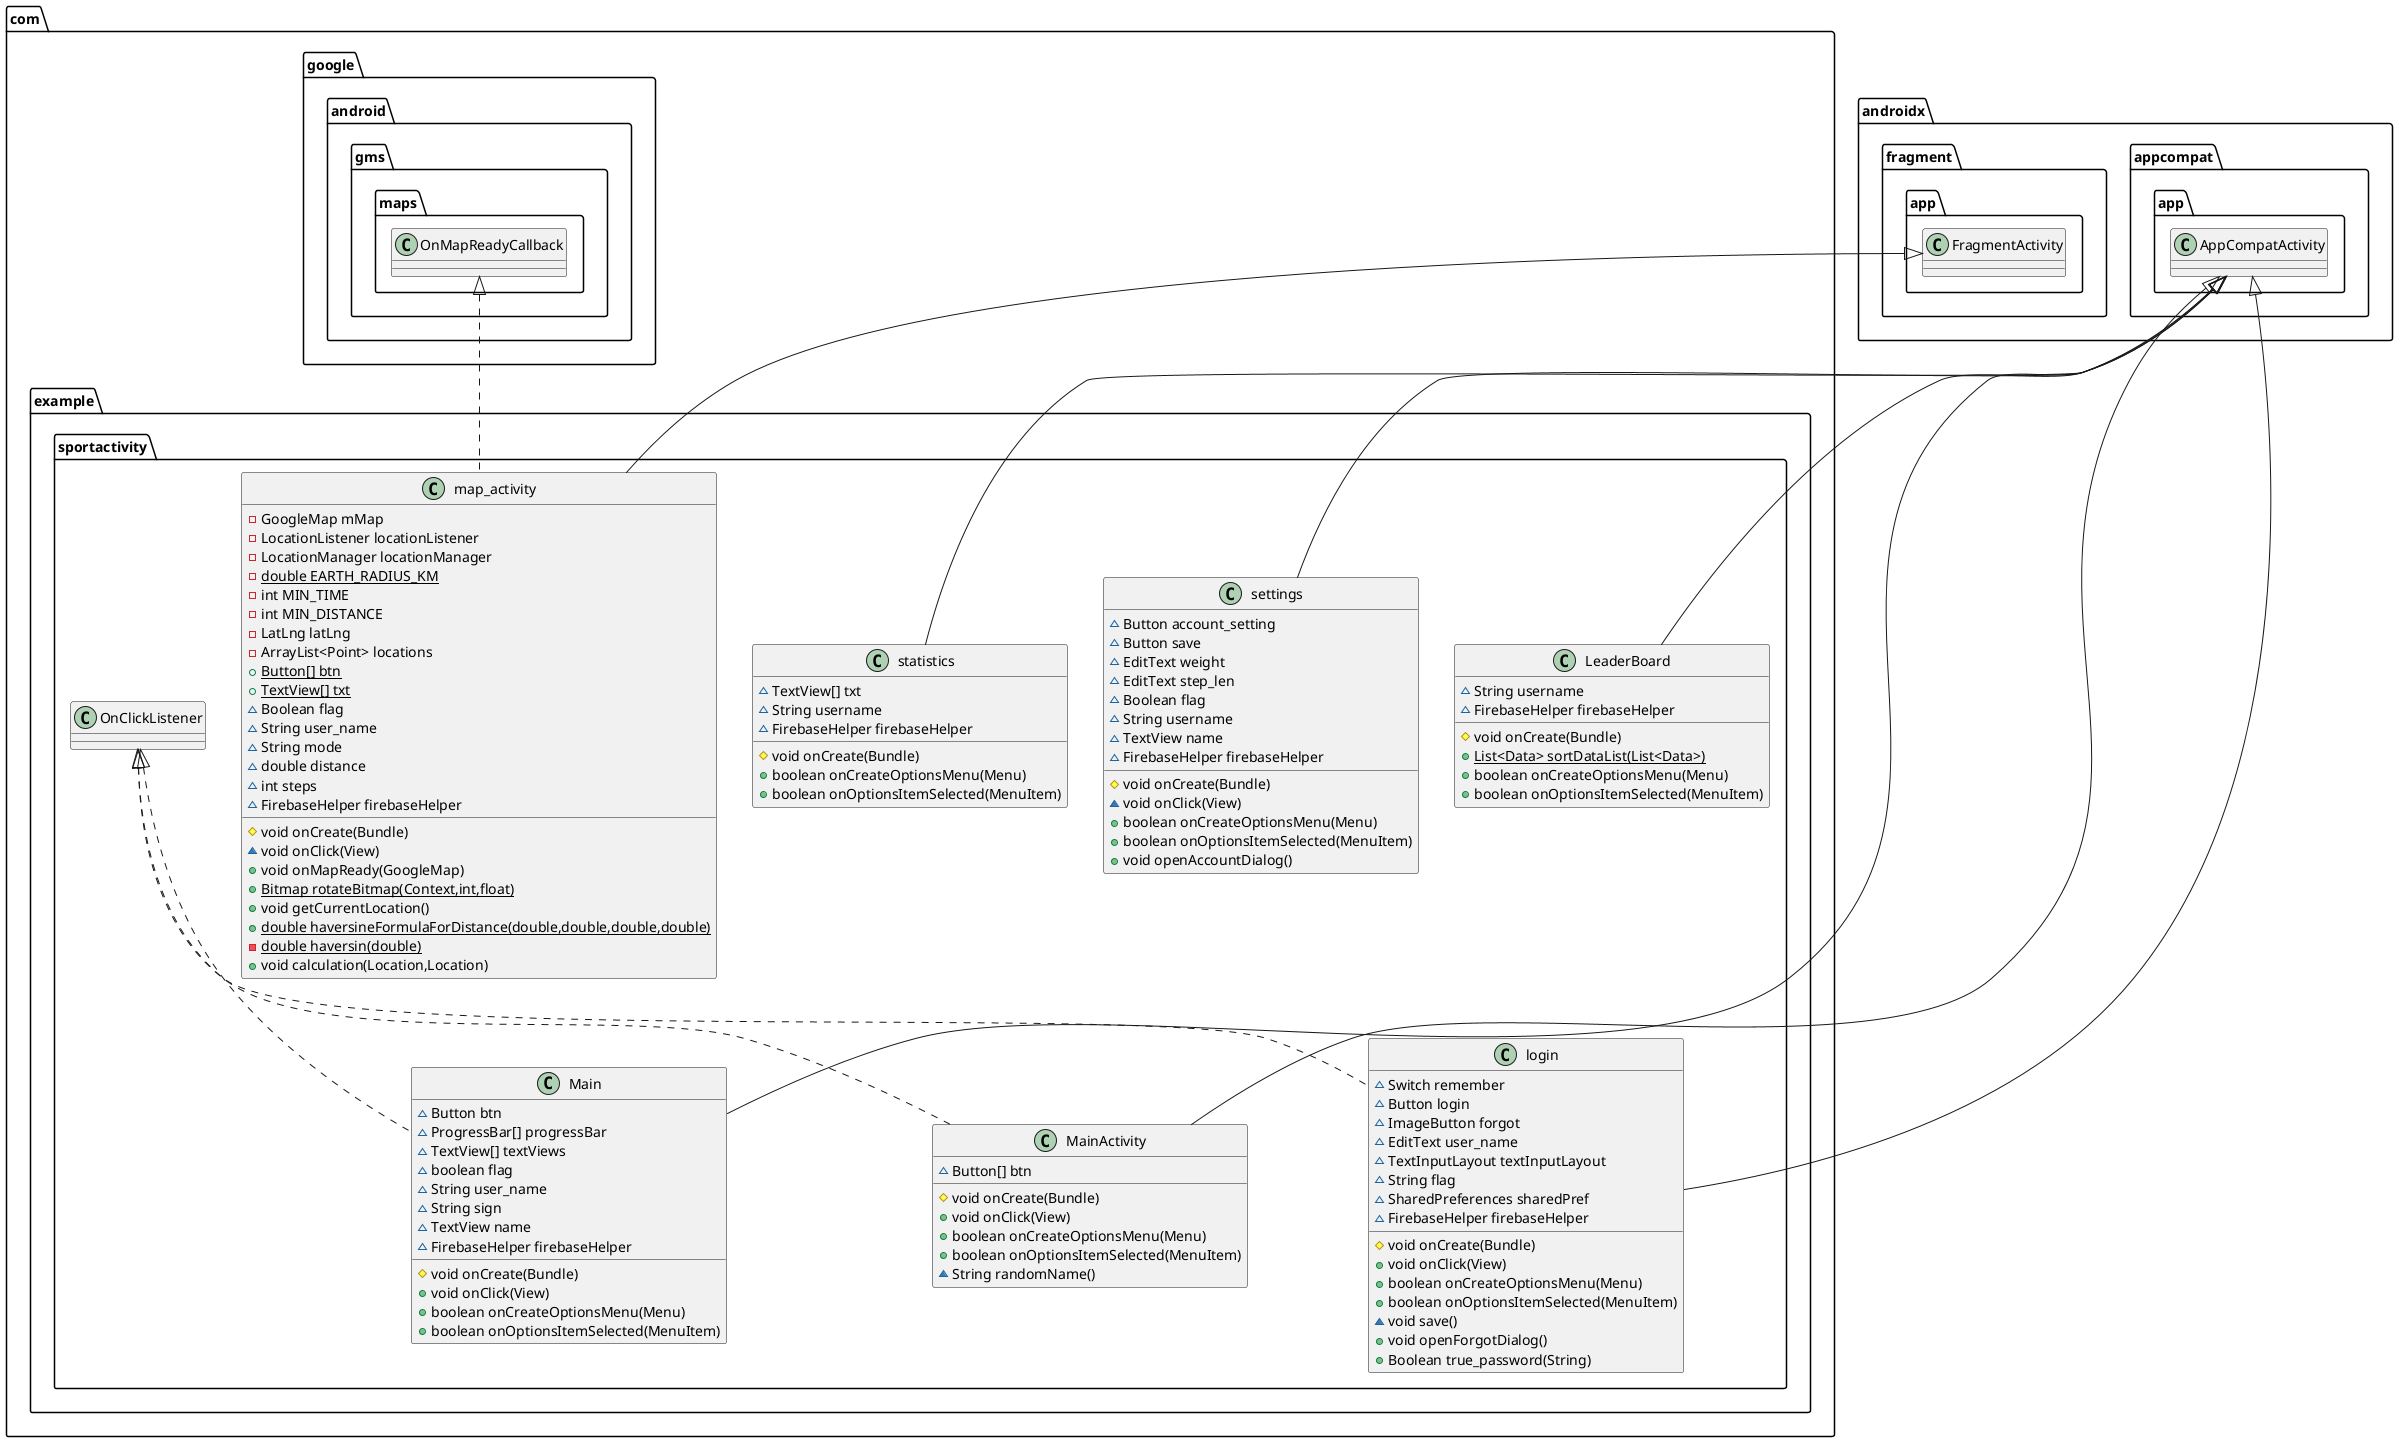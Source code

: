 @startuml
class com.example.sportactivity.login {
~ Switch remember
~ Button login
~ ImageButton forgot
~ EditText user_name
~ TextInputLayout textInputLayout
~ String flag
~ SharedPreferences sharedPref
~ FirebaseHelper firebaseHelper
# void onCreate(Bundle)
+ void onClick(View)
+ boolean onCreateOptionsMenu(Menu)
+ boolean onOptionsItemSelected(MenuItem)
~ void save()
+ void openForgotDialog()
+ Boolean true_password(String)
}
class com.example.sportactivity.Main {
~ Button btn
~ ProgressBar[] progressBar
~ TextView[] textViews
~ boolean flag
~ String user_name
~ String sign
~ TextView name
~ FirebaseHelper firebaseHelper
# void onCreate(Bundle)
+ void onClick(View)
+ boolean onCreateOptionsMenu(Menu)
+ boolean onOptionsItemSelected(MenuItem)
}
class com.example.sportactivity.map_activity {
- GoogleMap mMap
- LocationListener locationListener
- LocationManager locationManager
- {static} double EARTH_RADIUS_KM
- int MIN_TIME
- int MIN_DISTANCE
- LatLng latLng
- ArrayList<Point> locations
+ {static} Button[] btn
+ {static} TextView[] txt
~ Boolean flag
~ String user_name
~ String mode
~ double distance
~ int steps
~ FirebaseHelper firebaseHelper
# void onCreate(Bundle)
~ void onClick(View)
+ void onMapReady(GoogleMap)
+ {static} Bitmap rotateBitmap(Context,int,float)
+ void getCurrentLocation()
+ {static} double haversineFormulaForDistance(double,double,double,double)
- {static} double haversin(double)
+ void calculation(Location,Location)
}
class com.example.sportactivity.MainActivity {
~ Button[] btn
# void onCreate(Bundle)
+ void onClick(View)
+ boolean onCreateOptionsMenu(Menu)
+ boolean onOptionsItemSelected(MenuItem)
~ String randomName()
}
class com.example.sportactivity.settings {
~ Button account_setting
~ Button save
~ EditText weight
~ EditText step_len
~ Boolean flag
~ String username
~ TextView name
~ FirebaseHelper firebaseHelper
# void onCreate(Bundle)
~ void onClick(View)
+ boolean onCreateOptionsMenu(Menu)
+ boolean onOptionsItemSelected(MenuItem)
+ void openAccountDialog()
}
class com.example.sportactivity.statistics {
~ TextView[] txt
~ String username
~ FirebaseHelper firebaseHelper
# void onCreate(Bundle)
+ boolean onCreateOptionsMenu(Menu)
+ boolean onOptionsItemSelected(MenuItem)
}
class com.example.sportactivity.LeaderBoard {
~ String username
~ FirebaseHelper firebaseHelper
# void onCreate(Bundle)
+ {static} List<Data> sortDataList(List<Data>)
+ boolean onCreateOptionsMenu(Menu)
+ boolean onOptionsItemSelected(MenuItem)
}


com.example.sportactivity.OnClickListener <|.. com.example.sportactivity.login
androidx.appcompat.app.AppCompatActivity <|-- com.example.sportactivity.login
com.example.sportactivity.OnClickListener <|.. com.example.sportactivity.Main
androidx.appcompat.app.AppCompatActivity <|-- com.example.sportactivity.Main
com.google.android.gms.maps.OnMapReadyCallback <|.. com.example.sportactivity.map_activity
androidx.fragment.app.FragmentActivity <|-- com.example.sportactivity.map_activity
com.example.sportactivity.OnClickListener <|.. com.example.sportactivity.MainActivity
androidx.appcompat.app.AppCompatActivity <|-- com.example.sportactivity.MainActivity
androidx.appcompat.app.AppCompatActivity <|-- com.example.sportactivity.settings
androidx.appcompat.app.AppCompatActivity <|-- com.example.sportactivity.statistics
androidx.appcompat.app.AppCompatActivity <|-- com.example.sportactivity.LeaderBoard
@enduml